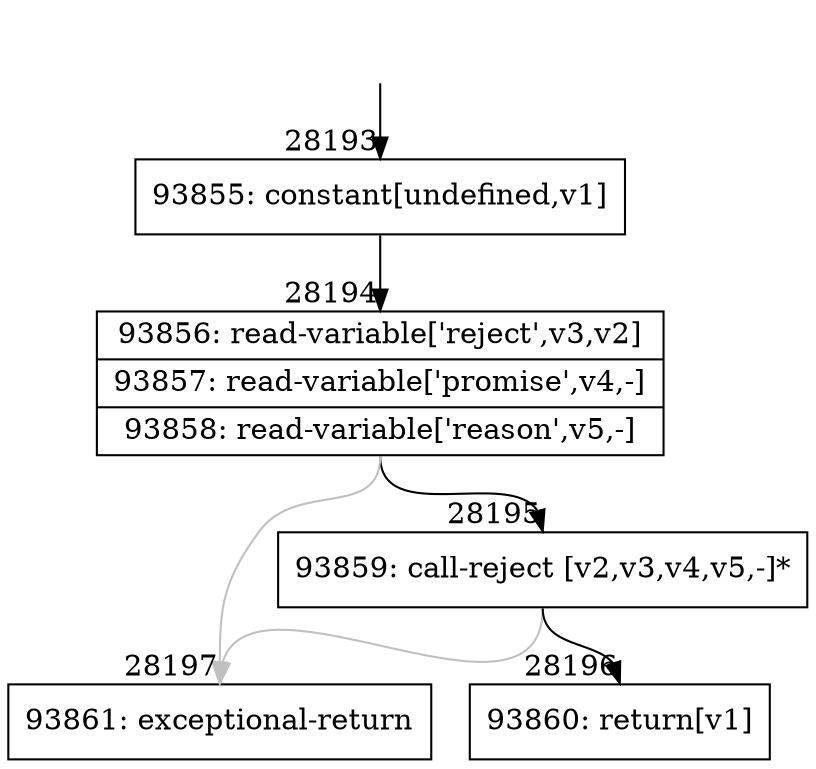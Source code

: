 digraph {
rankdir="TD"
BB_entry2471[shape=none,label=""];
BB_entry2471 -> BB28193 [tailport=s, headport=n, headlabel="    28193"]
BB28193 [shape=record label="{93855: constant[undefined,v1]}" ] 
BB28193 -> BB28194 [tailport=s, headport=n, headlabel="      28194"]
BB28194 [shape=record label="{93856: read-variable['reject',v3,v2]|93857: read-variable['promise',v4,-]|93858: read-variable['reason',v5,-]}" ] 
BB28194 -> BB28195 [tailport=s, headport=n, headlabel="      28195"]
BB28194 -> BB28197 [tailport=s, headport=n, color=gray, headlabel="      28197"]
BB28195 [shape=record label="{93859: call-reject [v2,v3,v4,v5,-]*}" ] 
BB28195 -> BB28196 [tailport=s, headport=n, headlabel="      28196"]
BB28195 -> BB28197 [tailport=s, headport=n, color=gray]
BB28196 [shape=record label="{93860: return[v1]}" ] 
BB28197 [shape=record label="{93861: exceptional-return}" ] 
//#$~ 50427
}
